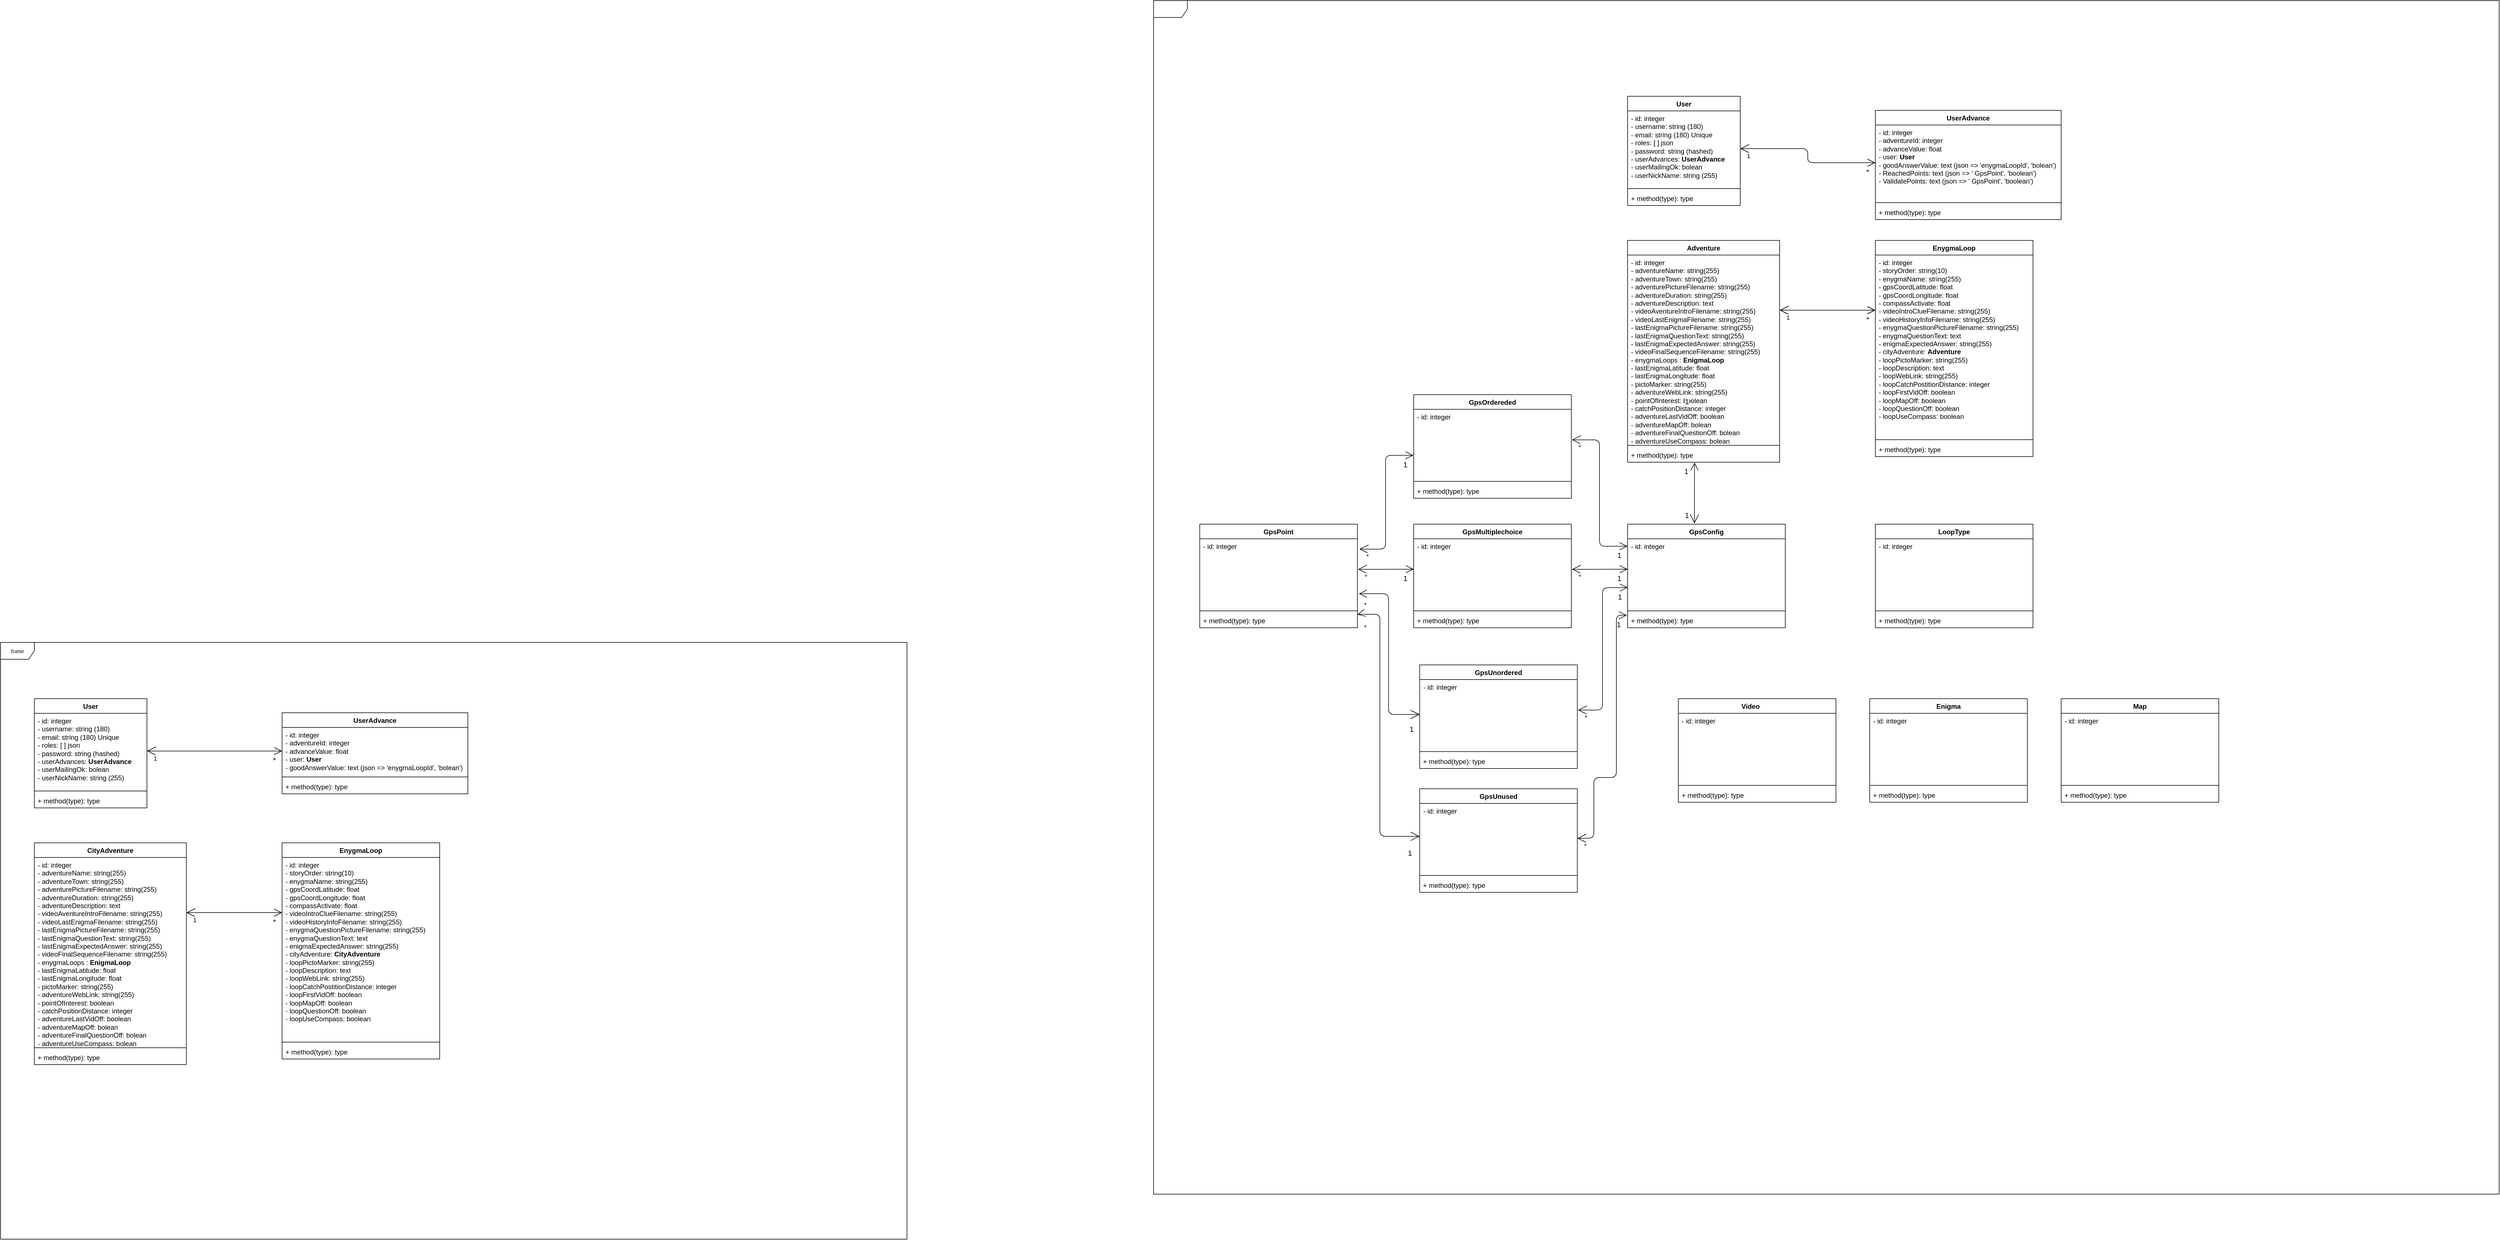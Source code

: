 <mxfile version="14.4.3" type="github">
  <diagram name="Page-1" id="c4acf3e9-155e-7222-9cf6-157b1a14988f">
    <mxGraphModel dx="1355" dy="1943" grid="1" gridSize="10" guides="1" tooltips="1" connect="1" arrows="1" fold="1" page="1" pageScale="1" pageWidth="827" pageHeight="1169" background="#ffffff" math="0" shadow="0">
      <root>
        <mxCell id="0" />
        <mxCell id="1" parent="0" />
        <mxCell id="17acba5748e5396b-1" value="frame" style="shape=umlFrame;whiteSpace=wrap;html=1;rounded=0;shadow=0;comic=0;labelBackgroundColor=none;strokeWidth=1;fontFamily=Verdana;fontSize=10;align=center;" parent="1" vertex="1">
          <mxGeometry x="20" y="20" width="1610" height="1060" as="geometry" />
        </mxCell>
        <mxCell id="QnhWw6pTb6ciaW2jzA_6-1" value="User" style="swimlane;fontStyle=1;align=center;verticalAlign=top;childLayout=stackLayout;horizontal=1;startSize=26;horizontalStack=0;resizeParent=1;resizeParentMax=0;resizeLast=0;collapsible=1;marginBottom=0;" parent="1" vertex="1">
          <mxGeometry x="80" y="120" width="200" height="194" as="geometry" />
        </mxCell>
        <mxCell id="QnhWw6pTb6ciaW2jzA_6-2" value="- id: integer&lt;br&gt;- username: string (180)&lt;br&gt;- email: string (180) Unique&lt;br&gt;- roles: [ ] json&lt;br&gt;- password: string (hashed)&lt;br&gt;- userAdvances: &lt;b&gt;UserAdvance&lt;/b&gt;&lt;br&gt;- userMailingOk: bolean&lt;br&gt;- userNickName: string (255)" style="text;strokeColor=none;fillColor=none;align=left;verticalAlign=top;spacingLeft=4;spacingRight=4;overflow=hidden;rotatable=0;points=[[0,0.5],[1,0.5]];portConstraint=eastwest;html=1;" parent="QnhWw6pTb6ciaW2jzA_6-1" vertex="1">
          <mxGeometry y="26" width="200" height="134" as="geometry" />
        </mxCell>
        <mxCell id="QnhWw6pTb6ciaW2jzA_6-3" value="" style="line;strokeWidth=1;fillColor=none;align=left;verticalAlign=middle;spacingTop=-1;spacingLeft=3;spacingRight=3;rotatable=0;labelPosition=right;points=[];portConstraint=eastwest;" parent="QnhWw6pTb6ciaW2jzA_6-1" vertex="1">
          <mxGeometry y="160" width="200" height="8" as="geometry" />
        </mxCell>
        <mxCell id="QnhWw6pTb6ciaW2jzA_6-4" value="+ method(type): type" style="text;strokeColor=none;fillColor=none;align=left;verticalAlign=top;spacingLeft=4;spacingRight=4;overflow=hidden;rotatable=0;points=[[0,0.5],[1,0.5]];portConstraint=eastwest;" parent="QnhWw6pTb6ciaW2jzA_6-1" vertex="1">
          <mxGeometry y="168" width="200" height="26" as="geometry" />
        </mxCell>
        <mxCell id="QnhWw6pTb6ciaW2jzA_6-5" value="UserAdvance" style="swimlane;fontStyle=1;align=center;verticalAlign=top;childLayout=stackLayout;horizontal=1;startSize=26;horizontalStack=0;resizeParent=1;resizeParentMax=0;resizeLast=0;collapsible=1;marginBottom=0;" parent="1" vertex="1">
          <mxGeometry x="520" y="145" width="330" height="144" as="geometry" />
        </mxCell>
        <mxCell id="QnhWw6pTb6ciaW2jzA_6-6" value="- id: integer&lt;br&gt;- adventureId: integer&lt;br&gt;- advanceValue: float&lt;br&gt;- user: &lt;b&gt;User&lt;/b&gt;&lt;br&gt;- goodAnswerValue: text (json =&amp;gt; &#39;enygmaLoopId&#39;, &#39;bolean&#39;)&amp;nbsp;" style="text;strokeColor=none;fillColor=none;align=left;verticalAlign=top;spacingLeft=4;spacingRight=4;overflow=hidden;rotatable=0;points=[[0,0.5],[1,0.5]];portConstraint=eastwest;html=1;" parent="QnhWw6pTb6ciaW2jzA_6-5" vertex="1">
          <mxGeometry y="26" width="330" height="84" as="geometry" />
        </mxCell>
        <mxCell id="QnhWw6pTb6ciaW2jzA_6-7" value="" style="line;strokeWidth=1;fillColor=none;align=left;verticalAlign=middle;spacingTop=-1;spacingLeft=3;spacingRight=3;rotatable=0;labelPosition=right;points=[];portConstraint=eastwest;" parent="QnhWw6pTb6ciaW2jzA_6-5" vertex="1">
          <mxGeometry y="110" width="330" height="8" as="geometry" />
        </mxCell>
        <mxCell id="QnhWw6pTb6ciaW2jzA_6-8" value="+ method(type): type" style="text;strokeColor=none;fillColor=none;align=left;verticalAlign=top;spacingLeft=4;spacingRight=4;overflow=hidden;rotatable=0;points=[[0,0.5],[1,0.5]];portConstraint=eastwest;" parent="QnhWw6pTb6ciaW2jzA_6-5" vertex="1">
          <mxGeometry y="118" width="330" height="26" as="geometry" />
        </mxCell>
        <mxCell id="QnhWw6pTb6ciaW2jzA_6-9" value="" style="endArrow=open;html=1;endSize=12;startArrow=open;startSize=14;startFill=0;edgeStyle=orthogonalEdgeStyle;exitX=1;exitY=0.5;exitDx=0;exitDy=0;entryX=0;entryY=0.5;entryDx=0;entryDy=0;" parent="1" source="QnhWw6pTb6ciaW2jzA_6-2" target="QnhWw6pTb6ciaW2jzA_6-6" edge="1">
          <mxGeometry relative="1" as="geometry">
            <mxPoint x="320" y="195.5" as="sourcePoint" />
            <mxPoint x="480" y="195.5" as="targetPoint" />
          </mxGeometry>
        </mxCell>
        <mxCell id="QnhWw6pTb6ciaW2jzA_6-10" value="1" style="edgeLabel;resizable=0;html=1;align=left;verticalAlign=top;" parent="QnhWw6pTb6ciaW2jzA_6-9" connectable="0" vertex="1">
          <mxGeometry x="-1" relative="1" as="geometry">
            <mxPoint x="10" as="offset" />
          </mxGeometry>
        </mxCell>
        <mxCell id="QnhWw6pTb6ciaW2jzA_6-11" value="&lt;font style=&quot;font-size: 13px&quot;&gt;*&lt;/font&gt;" style="edgeLabel;resizable=0;html=1;align=right;verticalAlign=top;" parent="QnhWw6pTb6ciaW2jzA_6-9" connectable="0" vertex="1">
          <mxGeometry x="1" relative="1" as="geometry">
            <mxPoint x="-10.2" y="2" as="offset" />
          </mxGeometry>
        </mxCell>
        <mxCell id="hQuamOxjZvcl3ys562Xx-1" value="CityAdventure" style="swimlane;fontStyle=1;align=center;verticalAlign=top;childLayout=stackLayout;horizontal=1;startSize=26;horizontalStack=0;resizeParent=1;resizeParentMax=0;resizeLast=0;collapsible=1;marginBottom=0;" vertex="1" parent="1">
          <mxGeometry x="80" y="376" width="270" height="394" as="geometry" />
        </mxCell>
        <mxCell id="hQuamOxjZvcl3ys562Xx-2" value="- id: integer&lt;br&gt;- adventureName: string(255)&lt;br&gt;- adventureTown: string(255)&lt;br&gt;- adventurePictureFilename: string(255)&lt;br&gt;- adventureDuration: string(255)&lt;br&gt;- adventureDescription: text&lt;br&gt;- videoAventureIntroFilename: string(255)&lt;br&gt;- videoLastEnigmaFilename: string(255)&lt;br&gt;- lastEnigmaPictureFilename: string(255)&lt;br&gt;- lastEnigmaQuestionText: string(255)&lt;br&gt;- lastEnigmaExpectedAnswer: string(255)&lt;br&gt;- videoFinalSequenceFilename: string(255)&lt;br&gt;- enygmaLoops : &lt;b&gt;EnigmaLoop&lt;/b&gt;&lt;br&gt;- lastEnigmaLatitude: float&lt;br&gt;- lastEnigmaLongitude: float&lt;br&gt;- pictoMarker: string(255)&lt;br&gt;- adventureWebLink: string(255)&lt;br&gt;- pointOfInterest: boolean&lt;br&gt;- catchPositionDistance: integer&lt;br&gt;- adventureLastVidOff: boolean&lt;br&gt;- adventureMapOff: bolean&lt;br&gt;- adventureFinalQuestionOff: bolean&lt;br&gt;- adventureUseCompass: bolean" style="text;strokeColor=none;fillColor=none;align=left;verticalAlign=top;spacingLeft=4;spacingRight=4;overflow=hidden;rotatable=0;points=[[0,0.5],[1,0.5]];portConstraint=eastwest;html=1;" vertex="1" parent="hQuamOxjZvcl3ys562Xx-1">
          <mxGeometry y="26" width="270" height="334" as="geometry" />
        </mxCell>
        <mxCell id="hQuamOxjZvcl3ys562Xx-3" value="" style="line;strokeWidth=1;fillColor=none;align=left;verticalAlign=middle;spacingTop=-1;spacingLeft=3;spacingRight=3;rotatable=0;labelPosition=right;points=[];portConstraint=eastwest;" vertex="1" parent="hQuamOxjZvcl3ys562Xx-1">
          <mxGeometry y="360" width="270" height="8" as="geometry" />
        </mxCell>
        <mxCell id="hQuamOxjZvcl3ys562Xx-4" value="+ method(type): type" style="text;strokeColor=none;fillColor=none;align=left;verticalAlign=top;spacingLeft=4;spacingRight=4;overflow=hidden;rotatable=0;points=[[0,0.5],[1,0.5]];portConstraint=eastwest;" vertex="1" parent="hQuamOxjZvcl3ys562Xx-1">
          <mxGeometry y="368" width="270" height="26" as="geometry" />
        </mxCell>
        <mxCell id="hQuamOxjZvcl3ys562Xx-5" value="EnygmaLoop" style="swimlane;fontStyle=1;align=center;verticalAlign=top;childLayout=stackLayout;horizontal=1;startSize=26;horizontalStack=0;resizeParent=1;resizeParentMax=0;resizeLast=0;collapsible=1;marginBottom=0;" vertex="1" parent="1">
          <mxGeometry x="520" y="376" width="280" height="384" as="geometry" />
        </mxCell>
        <mxCell id="hQuamOxjZvcl3ys562Xx-6" value="- id: integer&lt;br&gt;- storyOrder: string(10)&lt;br&gt;- enygmaName: string(255)&lt;br&gt;- gpsCoordLatitude: float&lt;br&gt;- gpsCoordLongitude: float&lt;br&gt;- compassActivate: float&lt;br&gt;- videoIntroClueFilename: string(255)&lt;br&gt;- videoHistoryInfoFilename: string(255)&lt;br&gt;- enygmaQuestionPictureFilename: string(255)&lt;br&gt;- enygmaQuestionText: text&lt;br&gt;- enigmaExpectedAnswer: string(255)&lt;br&gt;- cityAdventure: &lt;b&gt;CityAdventure&lt;/b&gt;&lt;br&gt;- loopPictoMarker: string(255)&lt;br&gt;- loopDescription: text&lt;br&gt;- loopWebLink: string(255)&lt;br&gt;- loopCatchPostitionDistance: integer&lt;br&gt;- loopFirstVidOff: boolean&lt;br&gt;- loopMapOff: boolean&lt;br&gt;- loopQuestionOff: boolean&lt;br&gt;- loopUseCompass: boolean" style="text;strokeColor=none;fillColor=none;align=left;verticalAlign=top;spacingLeft=4;spacingRight=4;overflow=hidden;rotatable=0;points=[[0,0.5],[1,0.5]];portConstraint=eastwest;html=1;" vertex="1" parent="hQuamOxjZvcl3ys562Xx-5">
          <mxGeometry y="26" width="280" height="324" as="geometry" />
        </mxCell>
        <mxCell id="hQuamOxjZvcl3ys562Xx-7" value="" style="line;strokeWidth=1;fillColor=none;align=left;verticalAlign=middle;spacingTop=-1;spacingLeft=3;spacingRight=3;rotatable=0;labelPosition=right;points=[];portConstraint=eastwest;" vertex="1" parent="hQuamOxjZvcl3ys562Xx-5">
          <mxGeometry y="350" width="280" height="8" as="geometry" />
        </mxCell>
        <mxCell id="hQuamOxjZvcl3ys562Xx-8" value="+ method(type): type" style="text;strokeColor=none;fillColor=none;align=left;verticalAlign=top;spacingLeft=4;spacingRight=4;overflow=hidden;rotatable=0;points=[[0,0.5],[1,0.5]];portConstraint=eastwest;" vertex="1" parent="hQuamOxjZvcl3ys562Xx-5">
          <mxGeometry y="358" width="280" height="26" as="geometry" />
        </mxCell>
        <mxCell id="hQuamOxjZvcl3ys562Xx-9" value="" style="endArrow=open;html=1;endSize=12;startArrow=open;startSize=14;startFill=0;edgeStyle=orthogonalEdgeStyle;entryX=0;entryY=0.5;entryDx=0;entryDy=0;" edge="1" parent="1">
          <mxGeometry relative="1" as="geometry">
            <mxPoint x="350" y="500" as="sourcePoint" />
            <mxPoint x="520" y="500.0" as="targetPoint" />
          </mxGeometry>
        </mxCell>
        <mxCell id="hQuamOxjZvcl3ys562Xx-10" value="1" style="edgeLabel;resizable=0;html=1;align=left;verticalAlign=top;" connectable="0" vertex="1" parent="hQuamOxjZvcl3ys562Xx-9">
          <mxGeometry x="-1" relative="1" as="geometry">
            <mxPoint x="10" as="offset" />
          </mxGeometry>
        </mxCell>
        <mxCell id="hQuamOxjZvcl3ys562Xx-11" value="&lt;font style=&quot;font-size: 13px&quot;&gt;*&lt;/font&gt;" style="edgeLabel;resizable=0;html=1;align=right;verticalAlign=top;" connectable="0" vertex="1" parent="hQuamOxjZvcl3ys562Xx-9">
          <mxGeometry x="1" relative="1" as="geometry">
            <mxPoint x="-10.2" y="2" as="offset" />
          </mxGeometry>
        </mxCell>
        <mxCell id="hQuamOxjZvcl3ys562Xx-18" value="&amp;nbsp;" style="shape=umlFrame;whiteSpace=wrap;html=1;rounded=0;shadow=0;comic=0;labelBackgroundColor=none;strokeWidth=1;fontFamily=Verdana;fontSize=10;align=center;" vertex="1" parent="1">
          <mxGeometry x="2068" y="-1120" width="2390" height="2120" as="geometry" />
        </mxCell>
        <mxCell id="hQuamOxjZvcl3ys562Xx-19" value="User" style="swimlane;fontStyle=1;align=center;verticalAlign=top;childLayout=stackLayout;horizontal=1;startSize=26;horizontalStack=0;resizeParent=1;resizeParentMax=0;resizeLast=0;collapsible=1;marginBottom=0;" vertex="1" parent="1">
          <mxGeometry x="2910" y="-950" width="200" height="194" as="geometry" />
        </mxCell>
        <mxCell id="hQuamOxjZvcl3ys562Xx-20" value="- id: integer&lt;br&gt;- username: string (180)&lt;br&gt;- email: string (180) Unique&lt;br&gt;- roles: [ ] json&lt;br&gt;- password: string (hashed)&lt;br&gt;- userAdvances: &lt;b&gt;UserAdvance&lt;/b&gt;&lt;br&gt;- userMailingOk: bolean&lt;br&gt;- userNickName: string (255)" style="text;strokeColor=none;fillColor=none;align=left;verticalAlign=top;spacingLeft=4;spacingRight=4;overflow=hidden;rotatable=0;points=[[0,0.5],[1,0.5]];portConstraint=eastwest;html=1;" vertex="1" parent="hQuamOxjZvcl3ys562Xx-19">
          <mxGeometry y="26" width="200" height="134" as="geometry" />
        </mxCell>
        <mxCell id="hQuamOxjZvcl3ys562Xx-21" value="" style="line;strokeWidth=1;fillColor=none;align=left;verticalAlign=middle;spacingTop=-1;spacingLeft=3;spacingRight=3;rotatable=0;labelPosition=right;points=[];portConstraint=eastwest;" vertex="1" parent="hQuamOxjZvcl3ys562Xx-19">
          <mxGeometry y="160" width="200" height="8" as="geometry" />
        </mxCell>
        <mxCell id="hQuamOxjZvcl3ys562Xx-22" value="+ method(type): type" style="text;strokeColor=none;fillColor=none;align=left;verticalAlign=top;spacingLeft=4;spacingRight=4;overflow=hidden;rotatable=0;points=[[0,0.5],[1,0.5]];portConstraint=eastwest;" vertex="1" parent="hQuamOxjZvcl3ys562Xx-19">
          <mxGeometry y="168" width="200" height="26" as="geometry" />
        </mxCell>
        <mxCell id="hQuamOxjZvcl3ys562Xx-23" value="UserAdvance" style="swimlane;fontStyle=1;align=center;verticalAlign=top;childLayout=stackLayout;horizontal=1;startSize=26;horizontalStack=0;resizeParent=1;resizeParentMax=0;resizeLast=0;collapsible=1;marginBottom=0;" vertex="1" parent="1">
          <mxGeometry x="3350" y="-925" width="330" height="194" as="geometry" />
        </mxCell>
        <mxCell id="hQuamOxjZvcl3ys562Xx-24" value="- id: integer&lt;br&gt;- adventureId: integer&lt;br&gt;- advanceValue: float&lt;br&gt;- user: &lt;b&gt;User&lt;/b&gt;&lt;br&gt;- goodAnswerValue: text (json =&amp;gt; &#39;enygmaLoopId&#39;, &#39;bolean&#39;)&lt;br&gt;-&amp;nbsp;ReachedPoints: text (json =&amp;gt; &#39; GpsPoint&#39;, &#39;boolean&#39;)&lt;br&gt;- ValidatePoints: text (json =&amp;gt; &#39; GpsPoint&#39;, &#39;boolean&#39;)" style="text;strokeColor=none;fillColor=none;align=left;verticalAlign=top;spacingLeft=4;spacingRight=4;overflow=hidden;rotatable=0;points=[[0,0.5],[1,0.5]];portConstraint=eastwest;html=1;" vertex="1" parent="hQuamOxjZvcl3ys562Xx-23">
          <mxGeometry y="26" width="330" height="134" as="geometry" />
        </mxCell>
        <mxCell id="hQuamOxjZvcl3ys562Xx-25" value="" style="line;strokeWidth=1;fillColor=none;align=left;verticalAlign=middle;spacingTop=-1;spacingLeft=3;spacingRight=3;rotatable=0;labelPosition=right;points=[];portConstraint=eastwest;" vertex="1" parent="hQuamOxjZvcl3ys562Xx-23">
          <mxGeometry y="160" width="330" height="8" as="geometry" />
        </mxCell>
        <mxCell id="hQuamOxjZvcl3ys562Xx-26" value="+ method(type): type" style="text;strokeColor=none;fillColor=none;align=left;verticalAlign=top;spacingLeft=4;spacingRight=4;overflow=hidden;rotatable=0;points=[[0,0.5],[1,0.5]];portConstraint=eastwest;" vertex="1" parent="hQuamOxjZvcl3ys562Xx-23">
          <mxGeometry y="168" width="330" height="26" as="geometry" />
        </mxCell>
        <mxCell id="hQuamOxjZvcl3ys562Xx-27" value="" style="endArrow=open;html=1;endSize=12;startArrow=open;startSize=14;startFill=0;edgeStyle=orthogonalEdgeStyle;exitX=1;exitY=0.5;exitDx=0;exitDy=0;entryX=0;entryY=0.5;entryDx=0;entryDy=0;" edge="1" source="hQuamOxjZvcl3ys562Xx-20" target="hQuamOxjZvcl3ys562Xx-24" parent="1">
          <mxGeometry relative="1" as="geometry">
            <mxPoint x="3150" y="-874.5" as="sourcePoint" />
            <mxPoint x="3310" y="-874.5" as="targetPoint" />
          </mxGeometry>
        </mxCell>
        <mxCell id="hQuamOxjZvcl3ys562Xx-28" value="1" style="edgeLabel;resizable=0;html=1;align=left;verticalAlign=top;" connectable="0" vertex="1" parent="hQuamOxjZvcl3ys562Xx-27">
          <mxGeometry x="-1" relative="1" as="geometry">
            <mxPoint x="10" as="offset" />
          </mxGeometry>
        </mxCell>
        <mxCell id="hQuamOxjZvcl3ys562Xx-29" value="&lt;font style=&quot;font-size: 13px&quot;&gt;*&lt;/font&gt;" style="edgeLabel;resizable=0;html=1;align=right;verticalAlign=top;" connectable="0" vertex="1" parent="hQuamOxjZvcl3ys562Xx-27">
          <mxGeometry x="1" relative="1" as="geometry">
            <mxPoint x="-10.2" y="2" as="offset" />
          </mxGeometry>
        </mxCell>
        <mxCell id="hQuamOxjZvcl3ys562Xx-30" value="Adventure" style="swimlane;fontStyle=1;align=center;verticalAlign=top;childLayout=stackLayout;horizontal=1;startSize=26;horizontalStack=0;resizeParent=1;resizeParentMax=0;resizeLast=0;collapsible=1;marginBottom=0;" vertex="1" parent="1">
          <mxGeometry x="2910" y="-694" width="270" height="394" as="geometry" />
        </mxCell>
        <mxCell id="hQuamOxjZvcl3ys562Xx-31" value="- id: integer&lt;br&gt;- adventureName: string(255)&lt;br&gt;- adventureTown: string(255)&lt;br&gt;- adventurePictureFilename: string(255)&lt;br&gt;- adventureDuration: string(255)&lt;br&gt;- adventureDescription: text&lt;br&gt;- videoAventureIntroFilename: string(255)&lt;br&gt;- videoLastEnigmaFilename: string(255)&lt;br&gt;- lastEnigmaPictureFilename: string(255)&lt;br&gt;- lastEnigmaQuestionText: string(255)&lt;br&gt;- lastEnigmaExpectedAnswer: string(255)&lt;br&gt;- videoFinalSequenceFilename: string(255)&lt;br&gt;- enygmaLoops : &lt;b&gt;EnigmaLoop&lt;/b&gt;&lt;br&gt;- lastEnigmaLatitude: float&lt;br&gt;- lastEnigmaLongitude: float&lt;br&gt;- pictoMarker: string(255)&lt;br&gt;- adventureWebLink: string(255)&lt;br&gt;- pointOfInterest: boolean&lt;br&gt;- catchPositionDistance: integer&lt;br&gt;- adventureLastVidOff: boolean&lt;br&gt;- adventureMapOff: bolean&lt;br&gt;- adventureFinalQuestionOff: bolean&lt;br&gt;- adventureUseCompass: bolean" style="text;strokeColor=none;fillColor=none;align=left;verticalAlign=top;spacingLeft=4;spacingRight=4;overflow=hidden;rotatable=0;points=[[0,0.5],[1,0.5]];portConstraint=eastwest;html=1;" vertex="1" parent="hQuamOxjZvcl3ys562Xx-30">
          <mxGeometry y="26" width="270" height="334" as="geometry" />
        </mxCell>
        <mxCell id="hQuamOxjZvcl3ys562Xx-32" value="" style="line;strokeWidth=1;fillColor=none;align=left;verticalAlign=middle;spacingTop=-1;spacingLeft=3;spacingRight=3;rotatable=0;labelPosition=right;points=[];portConstraint=eastwest;" vertex="1" parent="hQuamOxjZvcl3ys562Xx-30">
          <mxGeometry y="360" width="270" height="8" as="geometry" />
        </mxCell>
        <mxCell id="hQuamOxjZvcl3ys562Xx-33" value="+ method(type): type" style="text;strokeColor=none;fillColor=none;align=left;verticalAlign=top;spacingLeft=4;spacingRight=4;overflow=hidden;rotatable=0;points=[[0,0.5],[1,0.5]];portConstraint=eastwest;" vertex="1" parent="hQuamOxjZvcl3ys562Xx-30">
          <mxGeometry y="368" width="270" height="26" as="geometry" />
        </mxCell>
        <mxCell id="hQuamOxjZvcl3ys562Xx-34" value="EnygmaLoop" style="swimlane;fontStyle=1;align=center;verticalAlign=top;childLayout=stackLayout;horizontal=1;startSize=26;horizontalStack=0;resizeParent=1;resizeParentMax=0;resizeLast=0;collapsible=1;marginBottom=0;" vertex="1" parent="1">
          <mxGeometry x="3350" y="-694" width="280" height="384" as="geometry" />
        </mxCell>
        <mxCell id="hQuamOxjZvcl3ys562Xx-35" value="- id: integer&lt;br&gt;- storyOrder: string(10)&lt;br&gt;- enygmaName: string(255)&lt;br&gt;- gpsCoordLatitude: float&lt;br&gt;- gpsCoordLongitude: float&lt;br&gt;- compassActivate: float&lt;br&gt;- videoIntroClueFilename: string(255)&lt;br&gt;- videoHistoryInfoFilename: string(255)&lt;br&gt;- enygmaQuestionPictureFilename: string(255)&lt;br&gt;- enygmaQuestionText: text&lt;br&gt;- enigmaExpectedAnswer: string(255)&lt;br&gt;- cityAdventure: &lt;b&gt;Adventure&lt;/b&gt;&lt;br&gt;- loopPictoMarker: string(255)&lt;br&gt;- loopDescription: text&lt;br&gt;- loopWebLink: string(255)&lt;br&gt;- loopCatchPostitionDistance: integer&lt;br&gt;- loopFirstVidOff: boolean&lt;br&gt;- loopMapOff: boolean&lt;br&gt;- loopQuestionOff: boolean&lt;br&gt;- loopUseCompass: boolean" style="text;strokeColor=none;fillColor=none;align=left;verticalAlign=top;spacingLeft=4;spacingRight=4;overflow=hidden;rotatable=0;points=[[0,0.5],[1,0.5]];portConstraint=eastwest;html=1;" vertex="1" parent="hQuamOxjZvcl3ys562Xx-34">
          <mxGeometry y="26" width="280" height="324" as="geometry" />
        </mxCell>
        <mxCell id="hQuamOxjZvcl3ys562Xx-36" value="" style="line;strokeWidth=1;fillColor=none;align=left;verticalAlign=middle;spacingTop=-1;spacingLeft=3;spacingRight=3;rotatable=0;labelPosition=right;points=[];portConstraint=eastwest;" vertex="1" parent="hQuamOxjZvcl3ys562Xx-34">
          <mxGeometry y="350" width="280" height="8" as="geometry" />
        </mxCell>
        <mxCell id="hQuamOxjZvcl3ys562Xx-37" value="+ method(type): type" style="text;strokeColor=none;fillColor=none;align=left;verticalAlign=top;spacingLeft=4;spacingRight=4;overflow=hidden;rotatable=0;points=[[0,0.5],[1,0.5]];portConstraint=eastwest;" vertex="1" parent="hQuamOxjZvcl3ys562Xx-34">
          <mxGeometry y="358" width="280" height="26" as="geometry" />
        </mxCell>
        <mxCell id="hQuamOxjZvcl3ys562Xx-38" value="" style="endArrow=open;html=1;endSize=12;startArrow=open;startSize=14;startFill=0;edgeStyle=orthogonalEdgeStyle;entryX=0;entryY=0.5;entryDx=0;entryDy=0;" edge="1" parent="1">
          <mxGeometry relative="1" as="geometry">
            <mxPoint x="3180" y="-570" as="sourcePoint" />
            <mxPoint x="3350" y="-570" as="targetPoint" />
          </mxGeometry>
        </mxCell>
        <mxCell id="hQuamOxjZvcl3ys562Xx-39" value="1" style="edgeLabel;resizable=0;html=1;align=left;verticalAlign=top;" connectable="0" vertex="1" parent="hQuamOxjZvcl3ys562Xx-38">
          <mxGeometry x="-1" relative="1" as="geometry">
            <mxPoint x="10" as="offset" />
          </mxGeometry>
        </mxCell>
        <mxCell id="hQuamOxjZvcl3ys562Xx-40" value="&lt;font style=&quot;font-size: 13px&quot;&gt;*&lt;/font&gt;" style="edgeLabel;resizable=0;html=1;align=right;verticalAlign=top;" connectable="0" vertex="1" parent="hQuamOxjZvcl3ys562Xx-38">
          <mxGeometry x="1" relative="1" as="geometry">
            <mxPoint x="-10.2" y="2" as="offset" />
          </mxGeometry>
        </mxCell>
        <mxCell id="hQuamOxjZvcl3ys562Xx-41" value="LoopType" style="swimlane;fontStyle=1;align=center;verticalAlign=top;childLayout=stackLayout;horizontal=1;startSize=26;horizontalStack=0;resizeParent=1;resizeParentMax=0;resizeLast=0;collapsible=1;marginBottom=0;" vertex="1" parent="1">
          <mxGeometry x="3350" y="-190" width="280" height="184" as="geometry" />
        </mxCell>
        <mxCell id="hQuamOxjZvcl3ys562Xx-42" value="- id: integer" style="text;strokeColor=none;fillColor=none;align=left;verticalAlign=top;spacingLeft=4;spacingRight=4;overflow=hidden;rotatable=0;points=[[0,0.5],[1,0.5]];portConstraint=eastwest;html=1;" vertex="1" parent="hQuamOxjZvcl3ys562Xx-41">
          <mxGeometry y="26" width="280" height="124" as="geometry" />
        </mxCell>
        <mxCell id="hQuamOxjZvcl3ys562Xx-43" value="" style="line;strokeWidth=1;fillColor=none;align=left;verticalAlign=middle;spacingTop=-1;spacingLeft=3;spacingRight=3;rotatable=0;labelPosition=right;points=[];portConstraint=eastwest;" vertex="1" parent="hQuamOxjZvcl3ys562Xx-41">
          <mxGeometry y="150" width="280" height="8" as="geometry" />
        </mxCell>
        <mxCell id="hQuamOxjZvcl3ys562Xx-44" value="+ method(type): type" style="text;strokeColor=none;fillColor=none;align=left;verticalAlign=top;spacingLeft=4;spacingRight=4;overflow=hidden;rotatable=0;points=[[0,0.5],[1,0.5]];portConstraint=eastwest;" vertex="1" parent="hQuamOxjZvcl3ys562Xx-41">
          <mxGeometry y="158" width="280" height="26" as="geometry" />
        </mxCell>
        <mxCell id="hQuamOxjZvcl3ys562Xx-45" value="Video       " style="swimlane;fontStyle=1;align=center;verticalAlign=top;childLayout=stackLayout;horizontal=1;startSize=26;horizontalStack=0;resizeParent=1;resizeParentMax=0;resizeLast=0;collapsible=1;marginBottom=0;" vertex="1" parent="1">
          <mxGeometry x="3000" y="120" width="280" height="184" as="geometry" />
        </mxCell>
        <mxCell id="hQuamOxjZvcl3ys562Xx-46" value="- id: integer" style="text;strokeColor=none;fillColor=none;align=left;verticalAlign=top;spacingLeft=4;spacingRight=4;overflow=hidden;rotatable=0;points=[[0,0.5],[1,0.5]];portConstraint=eastwest;html=1;" vertex="1" parent="hQuamOxjZvcl3ys562Xx-45">
          <mxGeometry y="26" width="280" height="124" as="geometry" />
        </mxCell>
        <mxCell id="hQuamOxjZvcl3ys562Xx-47" value="" style="line;strokeWidth=1;fillColor=none;align=left;verticalAlign=middle;spacingTop=-1;spacingLeft=3;spacingRight=3;rotatable=0;labelPosition=right;points=[];portConstraint=eastwest;" vertex="1" parent="hQuamOxjZvcl3ys562Xx-45">
          <mxGeometry y="150" width="280" height="8" as="geometry" />
        </mxCell>
        <mxCell id="hQuamOxjZvcl3ys562Xx-48" value="+ method(type): type" style="text;strokeColor=none;fillColor=none;align=left;verticalAlign=top;spacingLeft=4;spacingRight=4;overflow=hidden;rotatable=0;points=[[0,0.5],[1,0.5]];portConstraint=eastwest;" vertex="1" parent="hQuamOxjZvcl3ys562Xx-45">
          <mxGeometry y="158" width="280" height="26" as="geometry" />
        </mxCell>
        <mxCell id="hQuamOxjZvcl3ys562Xx-57" value="GpsConfig&#xa; " style="swimlane;fontStyle=1;align=center;verticalAlign=top;childLayout=stackLayout;horizontal=1;startSize=26;horizontalStack=0;resizeParent=1;resizeParentMax=0;resizeLast=0;collapsible=1;marginBottom=0;" vertex="1" parent="1">
          <mxGeometry x="2910" y="-190" width="280" height="184" as="geometry" />
        </mxCell>
        <mxCell id="hQuamOxjZvcl3ys562Xx-58" value="- id: integer" style="text;strokeColor=none;fillColor=none;align=left;verticalAlign=top;spacingLeft=4;spacingRight=4;overflow=hidden;rotatable=0;points=[[0,0.5],[1,0.5]];portConstraint=eastwest;html=1;" vertex="1" parent="hQuamOxjZvcl3ys562Xx-57">
          <mxGeometry y="26" width="280" height="124" as="geometry" />
        </mxCell>
        <mxCell id="hQuamOxjZvcl3ys562Xx-59" value="" style="line;strokeWidth=1;fillColor=none;align=left;verticalAlign=middle;spacingTop=-1;spacingLeft=3;spacingRight=3;rotatable=0;labelPosition=right;points=[];portConstraint=eastwest;" vertex="1" parent="hQuamOxjZvcl3ys562Xx-57">
          <mxGeometry y="150" width="280" height="8" as="geometry" />
        </mxCell>
        <mxCell id="hQuamOxjZvcl3ys562Xx-60" value="+ method(type): type" style="text;strokeColor=none;fillColor=none;align=left;verticalAlign=top;spacingLeft=4;spacingRight=4;overflow=hidden;rotatable=0;points=[[0,0.5],[1,0.5]];portConstraint=eastwest;" vertex="1" parent="hQuamOxjZvcl3ys562Xx-57">
          <mxGeometry y="158" width="280" height="26" as="geometry" />
        </mxCell>
        <mxCell id="hQuamOxjZvcl3ys562Xx-62" value="GpsPoint" style="swimlane;fontStyle=1;align=center;verticalAlign=top;childLayout=stackLayout;horizontal=1;startSize=26;horizontalStack=0;resizeParent=1;resizeParentMax=0;resizeLast=0;collapsible=1;marginBottom=0;" vertex="1" parent="1">
          <mxGeometry x="2150" y="-190" width="280" height="184" as="geometry" />
        </mxCell>
        <mxCell id="hQuamOxjZvcl3ys562Xx-69" value="" style="endArrow=open;html=1;endSize=12;startArrow=open;startSize=14;startFill=0;edgeStyle=orthogonalEdgeStyle;exitX=1.004;exitY=0.437;exitDx=0;exitDy=0;exitPerimeter=0;" edge="1" parent="hQuamOxjZvcl3ys562Xx-62" source="hQuamOxjZvcl3ys562Xx-63">
          <mxGeometry relative="1" as="geometry">
            <mxPoint x="220" y="80" as="sourcePoint" />
            <mxPoint x="380" y="80" as="targetPoint" />
            <Array as="points" />
          </mxGeometry>
        </mxCell>
        <mxCell id="hQuamOxjZvcl3ys562Xx-70" value="*" style="edgeLabel;resizable=0;html=1;align=left;verticalAlign=top;" connectable="0" vertex="1" parent="hQuamOxjZvcl3ys562Xx-69">
          <mxGeometry x="-1" relative="1" as="geometry">
            <mxPoint x="10" as="offset" />
          </mxGeometry>
        </mxCell>
        <mxCell id="hQuamOxjZvcl3ys562Xx-71" value="&lt;font style=&quot;font-size: 13px&quot;&gt;1&lt;/font&gt;" style="edgeLabel;resizable=0;html=1;align=right;verticalAlign=top;" connectable="0" vertex="1" parent="hQuamOxjZvcl3ys562Xx-69">
          <mxGeometry x="1" relative="1" as="geometry">
            <mxPoint x="-10.2" y="2" as="offset" />
          </mxGeometry>
        </mxCell>
        <mxCell id="hQuamOxjZvcl3ys562Xx-78" value="&lt;font style=&quot;font-size: 13px&quot;&gt;1&lt;/font&gt;" style="edgeLabel;resizable=0;html=1;align=right;verticalAlign=top;" connectable="0" vertex="1" parent="hQuamOxjZvcl3ys562Xx-69">
          <mxGeometry x="1" relative="1" as="geometry">
            <mxPoint x="489.88" y="-110" as="offset" />
          </mxGeometry>
        </mxCell>
        <mxCell id="hQuamOxjZvcl3ys562Xx-63" value="- id: integer" style="text;strokeColor=none;fillColor=none;align=left;verticalAlign=top;spacingLeft=4;spacingRight=4;overflow=hidden;rotatable=0;points=[[0,0.5],[1,0.5]];portConstraint=eastwest;html=1;" vertex="1" parent="hQuamOxjZvcl3ys562Xx-62">
          <mxGeometry y="26" width="280" height="124" as="geometry" />
        </mxCell>
        <mxCell id="hQuamOxjZvcl3ys562Xx-64" value="" style="line;strokeWidth=1;fillColor=none;align=left;verticalAlign=middle;spacingTop=-1;spacingLeft=3;spacingRight=3;rotatable=0;labelPosition=right;points=[];portConstraint=eastwest;" vertex="1" parent="hQuamOxjZvcl3ys562Xx-62">
          <mxGeometry y="150" width="280" height="8" as="geometry" />
        </mxCell>
        <mxCell id="hQuamOxjZvcl3ys562Xx-65" value="+ method(type): type" style="text;strokeColor=none;fillColor=none;align=left;verticalAlign=top;spacingLeft=4;spacingRight=4;overflow=hidden;rotatable=0;points=[[0,0.5],[1,0.5]];portConstraint=eastwest;" vertex="1" parent="hQuamOxjZvcl3ys562Xx-62">
          <mxGeometry y="158" width="280" height="26" as="geometry" />
        </mxCell>
        <mxCell id="hQuamOxjZvcl3ys562Xx-66" value="" style="endArrow=open;html=1;endSize=12;startArrow=open;startSize=14;startFill=0;edgeStyle=orthogonalEdgeStyle;entryX=0;entryY=0.5;entryDx=0;entryDy=0;" edge="1" parent="1">
          <mxGeometry relative="1" as="geometry">
            <mxPoint x="3180" y="-570" as="sourcePoint" />
            <mxPoint x="3350" y="-570" as="targetPoint" />
            <Array as="points">
              <mxPoint x="3210" y="-570" />
              <mxPoint x="3210" y="-570" />
            </Array>
          </mxGeometry>
        </mxCell>
        <mxCell id="hQuamOxjZvcl3ys562Xx-67" value="1" style="edgeLabel;resizable=0;html=1;align=left;verticalAlign=top;" connectable="0" vertex="1" parent="hQuamOxjZvcl3ys562Xx-66">
          <mxGeometry x="-1" relative="1" as="geometry">
            <mxPoint x="10" as="offset" />
          </mxGeometry>
        </mxCell>
        <mxCell id="hQuamOxjZvcl3ys562Xx-68" value="&lt;font style=&quot;font-size: 13px&quot;&gt;*&lt;/font&gt;" style="edgeLabel;resizable=0;html=1;align=right;verticalAlign=top;" connectable="0" vertex="1" parent="hQuamOxjZvcl3ys562Xx-66">
          <mxGeometry x="1" relative="1" as="geometry">
            <mxPoint x="-10.2" y="2" as="offset" />
          </mxGeometry>
        </mxCell>
        <mxCell id="hQuamOxjZvcl3ys562Xx-75" value="" style="endArrow=open;html=1;endSize=12;startArrow=open;startSize=14;startFill=0;edgeStyle=orthogonalEdgeStyle;entryX=0.44;entryY=1.017;entryDx=0;entryDy=0;entryPerimeter=0;exitX=0.424;exitY=-0.007;exitDx=0;exitDy=0;exitPerimeter=0;" edge="1" parent="1" source="hQuamOxjZvcl3ys562Xx-57" target="hQuamOxjZvcl3ys562Xx-33">
          <mxGeometry relative="1" as="geometry">
            <mxPoint x="2750" y="-269.812" as="sourcePoint" />
            <mxPoint x="2848.88" y="-270" as="targetPoint" />
            <Array as="points" />
          </mxGeometry>
        </mxCell>
        <mxCell id="hQuamOxjZvcl3ys562Xx-77" value="&lt;font style=&quot;font-size: 13px&quot;&gt;1&lt;/font&gt;" style="edgeLabel;resizable=0;html=1;align=right;verticalAlign=top;" connectable="0" vertex="1" parent="hQuamOxjZvcl3ys562Xx-75">
          <mxGeometry x="1" relative="1" as="geometry">
            <mxPoint x="-10.2" y="2" as="offset" />
          </mxGeometry>
        </mxCell>
        <mxCell id="hQuamOxjZvcl3ys562Xx-79" value="Enigma" style="swimlane;fontStyle=1;align=center;verticalAlign=top;childLayout=stackLayout;horizontal=1;startSize=26;horizontalStack=0;resizeParent=1;resizeParentMax=0;resizeLast=0;collapsible=1;marginBottom=0;" vertex="1" parent="1">
          <mxGeometry x="3340" y="120" width="280" height="184" as="geometry" />
        </mxCell>
        <mxCell id="hQuamOxjZvcl3ys562Xx-80" value="- id: integer" style="text;strokeColor=none;fillColor=none;align=left;verticalAlign=top;spacingLeft=4;spacingRight=4;overflow=hidden;rotatable=0;points=[[0,0.5],[1,0.5]];portConstraint=eastwest;html=1;" vertex="1" parent="hQuamOxjZvcl3ys562Xx-79">
          <mxGeometry y="26" width="280" height="124" as="geometry" />
        </mxCell>
        <mxCell id="hQuamOxjZvcl3ys562Xx-81" value="" style="line;strokeWidth=1;fillColor=none;align=left;verticalAlign=middle;spacingTop=-1;spacingLeft=3;spacingRight=3;rotatable=0;labelPosition=right;points=[];portConstraint=eastwest;" vertex="1" parent="hQuamOxjZvcl3ys562Xx-79">
          <mxGeometry y="150" width="280" height="8" as="geometry" />
        </mxCell>
        <mxCell id="hQuamOxjZvcl3ys562Xx-82" value="+ method(type): type" style="text;strokeColor=none;fillColor=none;align=left;verticalAlign=top;spacingLeft=4;spacingRight=4;overflow=hidden;rotatable=0;points=[[0,0.5],[1,0.5]];portConstraint=eastwest;" vertex="1" parent="hQuamOxjZvcl3ys562Xx-79">
          <mxGeometry y="158" width="280" height="26" as="geometry" />
        </mxCell>
        <mxCell id="hQuamOxjZvcl3ys562Xx-83" value="Map" style="swimlane;fontStyle=1;align=center;verticalAlign=top;childLayout=stackLayout;horizontal=1;startSize=26;horizontalStack=0;resizeParent=1;resizeParentMax=0;resizeLast=0;collapsible=1;marginBottom=0;" vertex="1" parent="1">
          <mxGeometry x="3680" y="120" width="280" height="184" as="geometry" />
        </mxCell>
        <mxCell id="hQuamOxjZvcl3ys562Xx-84" value="- id: integer" style="text;strokeColor=none;fillColor=none;align=left;verticalAlign=top;spacingLeft=4;spacingRight=4;overflow=hidden;rotatable=0;points=[[0,0.5],[1,0.5]];portConstraint=eastwest;html=1;" vertex="1" parent="hQuamOxjZvcl3ys562Xx-83">
          <mxGeometry y="26" width="280" height="124" as="geometry" />
        </mxCell>
        <mxCell id="hQuamOxjZvcl3ys562Xx-85" value="" style="line;strokeWidth=1;fillColor=none;align=left;verticalAlign=middle;spacingTop=-1;spacingLeft=3;spacingRight=3;rotatable=0;labelPosition=right;points=[];portConstraint=eastwest;" vertex="1" parent="hQuamOxjZvcl3ys562Xx-83">
          <mxGeometry y="150" width="280" height="8" as="geometry" />
        </mxCell>
        <mxCell id="hQuamOxjZvcl3ys562Xx-86" value="+ method(type): type" style="text;strokeColor=none;fillColor=none;align=left;verticalAlign=top;spacingLeft=4;spacingRight=4;overflow=hidden;rotatable=0;points=[[0,0.5],[1,0.5]];portConstraint=eastwest;" vertex="1" parent="hQuamOxjZvcl3ys562Xx-83">
          <mxGeometry y="158" width="280" height="26" as="geometry" />
        </mxCell>
        <mxCell id="hQuamOxjZvcl3ys562Xx-87" value="GpsMultiplechoice" style="swimlane;fontStyle=1;align=center;verticalAlign=top;childLayout=stackLayout;horizontal=1;startSize=26;horizontalStack=0;resizeParent=1;resizeParentMax=0;resizeLast=0;collapsible=1;marginBottom=0;" vertex="1" parent="1">
          <mxGeometry x="2530" y="-190" width="280" height="184" as="geometry" />
        </mxCell>
        <mxCell id="hQuamOxjZvcl3ys562Xx-88" value="" style="endArrow=open;html=1;endSize=12;startArrow=open;startSize=14;startFill=0;edgeStyle=orthogonalEdgeStyle;exitX=1.004;exitY=0.437;exitDx=0;exitDy=0;exitPerimeter=0;" edge="1" parent="hQuamOxjZvcl3ys562Xx-87" source="hQuamOxjZvcl3ys562Xx-92">
          <mxGeometry relative="1" as="geometry">
            <mxPoint x="220" y="80" as="sourcePoint" />
            <mxPoint x="380" y="80" as="targetPoint" />
            <Array as="points" />
          </mxGeometry>
        </mxCell>
        <mxCell id="hQuamOxjZvcl3ys562Xx-89" value="*" style="edgeLabel;resizable=0;html=1;align=left;verticalAlign=top;" connectable="0" vertex="1" parent="hQuamOxjZvcl3ys562Xx-88">
          <mxGeometry x="-1" relative="1" as="geometry">
            <mxPoint x="10" as="offset" />
          </mxGeometry>
        </mxCell>
        <mxCell id="hQuamOxjZvcl3ys562Xx-90" value="&lt;font style=&quot;font-size: 13px&quot;&gt;1&lt;/font&gt;" style="edgeLabel;resizable=0;html=1;align=right;verticalAlign=top;" connectable="0" vertex="1" parent="hQuamOxjZvcl3ys562Xx-88">
          <mxGeometry x="1" relative="1" as="geometry">
            <mxPoint x="-10.2" y="2" as="offset" />
          </mxGeometry>
        </mxCell>
        <mxCell id="hQuamOxjZvcl3ys562Xx-92" value="- id: integer" style="text;strokeColor=none;fillColor=none;align=left;verticalAlign=top;spacingLeft=4;spacingRight=4;overflow=hidden;rotatable=0;points=[[0,0.5],[1,0.5]];portConstraint=eastwest;html=1;" vertex="1" parent="hQuamOxjZvcl3ys562Xx-87">
          <mxGeometry y="26" width="280" height="124" as="geometry" />
        </mxCell>
        <mxCell id="hQuamOxjZvcl3ys562Xx-93" value="" style="line;strokeWidth=1;fillColor=none;align=left;verticalAlign=middle;spacingTop=-1;spacingLeft=3;spacingRight=3;rotatable=0;labelPosition=right;points=[];portConstraint=eastwest;" vertex="1" parent="hQuamOxjZvcl3ys562Xx-87">
          <mxGeometry y="150" width="280" height="8" as="geometry" />
        </mxCell>
        <mxCell id="hQuamOxjZvcl3ys562Xx-94" value="+ method(type): type" style="text;strokeColor=none;fillColor=none;align=left;verticalAlign=top;spacingLeft=4;spacingRight=4;overflow=hidden;rotatable=0;points=[[0,0.5],[1,0.5]];portConstraint=eastwest;" vertex="1" parent="hQuamOxjZvcl3ys562Xx-87">
          <mxGeometry y="158" width="280" height="26" as="geometry" />
        </mxCell>
        <mxCell id="hQuamOxjZvcl3ys562Xx-103" value="GpsUnordered" style="swimlane;fontStyle=1;align=center;verticalAlign=top;childLayout=stackLayout;horizontal=1;startSize=26;horizontalStack=0;resizeParent=1;resizeParentMax=0;resizeLast=0;collapsible=1;marginBottom=0;" vertex="1" parent="1">
          <mxGeometry x="2540.65" y="60" width="280" height="184" as="geometry" />
        </mxCell>
        <mxCell id="hQuamOxjZvcl3ys562Xx-108" value="- id: integer" style="text;strokeColor=none;fillColor=none;align=left;verticalAlign=top;spacingLeft=4;spacingRight=4;overflow=hidden;rotatable=0;points=[[0,0.5],[1,0.5]];portConstraint=eastwest;html=1;" vertex="1" parent="hQuamOxjZvcl3ys562Xx-103">
          <mxGeometry y="26" width="280" height="124" as="geometry" />
        </mxCell>
        <mxCell id="hQuamOxjZvcl3ys562Xx-109" value="" style="line;strokeWidth=1;fillColor=none;align=left;verticalAlign=middle;spacingTop=-1;spacingLeft=3;spacingRight=3;rotatable=0;labelPosition=right;points=[];portConstraint=eastwest;" vertex="1" parent="hQuamOxjZvcl3ys562Xx-103">
          <mxGeometry y="150" width="280" height="8" as="geometry" />
        </mxCell>
        <mxCell id="hQuamOxjZvcl3ys562Xx-110" value="+ method(type): type" style="text;strokeColor=none;fillColor=none;align=left;verticalAlign=top;spacingLeft=4;spacingRight=4;overflow=hidden;rotatable=0;points=[[0,0.5],[1,0.5]];portConstraint=eastwest;" vertex="1" parent="hQuamOxjZvcl3ys562Xx-103">
          <mxGeometry y="158" width="280" height="26" as="geometry" />
        </mxCell>
        <mxCell id="hQuamOxjZvcl3ys562Xx-119" value="GpsOrdereded" style="swimlane;fontStyle=1;align=center;verticalAlign=top;childLayout=stackLayout;horizontal=1;startSize=26;horizontalStack=0;resizeParent=1;resizeParentMax=0;resizeLast=0;collapsible=1;marginBottom=0;" vertex="1" parent="1">
          <mxGeometry x="2530" y="-420" width="280" height="184" as="geometry" />
        </mxCell>
        <mxCell id="hQuamOxjZvcl3ys562Xx-124" value="- id: integer" style="text;strokeColor=none;fillColor=none;align=left;verticalAlign=top;spacingLeft=4;spacingRight=4;overflow=hidden;rotatable=0;points=[[0,0.5],[1,0.5]];portConstraint=eastwest;html=1;" vertex="1" parent="hQuamOxjZvcl3ys562Xx-119">
          <mxGeometry y="26" width="280" height="124" as="geometry" />
        </mxCell>
        <mxCell id="hQuamOxjZvcl3ys562Xx-125" value="" style="line;strokeWidth=1;fillColor=none;align=left;verticalAlign=middle;spacingTop=-1;spacingLeft=3;spacingRight=3;rotatable=0;labelPosition=right;points=[];portConstraint=eastwest;" vertex="1" parent="hQuamOxjZvcl3ys562Xx-119">
          <mxGeometry y="150" width="280" height="8" as="geometry" />
        </mxCell>
        <mxCell id="hQuamOxjZvcl3ys562Xx-126" value="+ method(type): type" style="text;strokeColor=none;fillColor=none;align=left;verticalAlign=top;spacingLeft=4;spacingRight=4;overflow=hidden;rotatable=0;points=[[0,0.5],[1,0.5]];portConstraint=eastwest;" vertex="1" parent="hQuamOxjZvcl3ys562Xx-119">
          <mxGeometry y="158" width="280" height="26" as="geometry" />
        </mxCell>
        <mxCell id="hQuamOxjZvcl3ys562Xx-120" value="" style="endArrow=open;html=1;endSize=12;startArrow=open;startSize=14;startFill=0;edgeStyle=orthogonalEdgeStyle;exitX=1.004;exitY=0.437;exitDx=0;exitDy=0;exitPerimeter=0;entryX=-0.001;entryY=0.107;entryDx=0;entryDy=0;entryPerimeter=0;" edge="1" parent="1" source="hQuamOxjZvcl3ys562Xx-124" target="hQuamOxjZvcl3ys562Xx-58">
          <mxGeometry relative="1" as="geometry">
            <mxPoint x="2750" y="-340" as="sourcePoint" />
            <mxPoint x="2910" y="-340" as="targetPoint" />
            <Array as="points" />
          </mxGeometry>
        </mxCell>
        <mxCell id="hQuamOxjZvcl3ys562Xx-121" value="*" style="edgeLabel;resizable=0;html=1;align=left;verticalAlign=top;" connectable="0" vertex="1" parent="hQuamOxjZvcl3ys562Xx-120">
          <mxGeometry x="-1" relative="1" as="geometry">
            <mxPoint x="10" as="offset" />
          </mxGeometry>
        </mxCell>
        <mxCell id="hQuamOxjZvcl3ys562Xx-122" value="&lt;font style=&quot;font-size: 13px&quot;&gt;1&lt;/font&gt;" style="edgeLabel;resizable=0;html=1;align=right;verticalAlign=top;" connectable="0" vertex="1" parent="hQuamOxjZvcl3ys562Xx-120">
          <mxGeometry x="1" relative="1" as="geometry">
            <mxPoint x="-10.2" y="2" as="offset" />
          </mxGeometry>
        </mxCell>
        <mxCell id="hQuamOxjZvcl3ys562Xx-104" value="" style="endArrow=open;html=1;endSize=12;startArrow=open;startSize=14;startFill=0;edgeStyle=orthogonalEdgeStyle;exitX=1.004;exitY=0.437;exitDx=0;exitDy=0;exitPerimeter=0;entryX=0.001;entryY=0.699;entryDx=0;entryDy=0;entryPerimeter=0;" edge="1" parent="1" source="hQuamOxjZvcl3ys562Xx-108" target="hQuamOxjZvcl3ys562Xx-58">
          <mxGeometry relative="1" as="geometry">
            <mxPoint x="2760.65" y="140" as="sourcePoint" />
            <mxPoint x="2920.65" y="140" as="targetPoint" />
            <Array as="points" />
          </mxGeometry>
        </mxCell>
        <mxCell id="hQuamOxjZvcl3ys562Xx-105" value="*" style="edgeLabel;resizable=0;html=1;align=left;verticalAlign=top;" connectable="0" vertex="1" parent="hQuamOxjZvcl3ys562Xx-104">
          <mxGeometry x="-1" relative="1" as="geometry">
            <mxPoint x="10" as="offset" />
          </mxGeometry>
        </mxCell>
        <mxCell id="hQuamOxjZvcl3ys562Xx-106" value="&lt;font style=&quot;font-size: 13px&quot;&gt;1&lt;/font&gt;" style="edgeLabel;resizable=0;html=1;align=right;verticalAlign=top;" connectable="0" vertex="1" parent="hQuamOxjZvcl3ys562Xx-104">
          <mxGeometry x="1" relative="1" as="geometry">
            <mxPoint x="-10.2" y="2" as="offset" />
          </mxGeometry>
        </mxCell>
        <mxCell id="hQuamOxjZvcl3ys562Xx-131" value="" style="endArrow=open;html=1;endSize=12;startArrow=open;startSize=14;startFill=0;edgeStyle=orthogonalEdgeStyle;exitX=1.013;exitY=0.148;exitDx=0;exitDy=0;exitPerimeter=0;entryX=-0.002;entryY=0.659;entryDx=0;entryDy=0;entryPerimeter=0;" edge="1" parent="1" source="hQuamOxjZvcl3ys562Xx-63" target="hQuamOxjZvcl3ys562Xx-124">
          <mxGeometry relative="1" as="geometry">
            <mxPoint x="2410.0" y="-319.812" as="sourcePoint" />
            <mxPoint x="2508.88" y="-320" as="targetPoint" />
            <Array as="points" />
          </mxGeometry>
        </mxCell>
        <mxCell id="hQuamOxjZvcl3ys562Xx-132" value="*" style="edgeLabel;resizable=0;html=1;align=left;verticalAlign=top;" connectable="0" vertex="1" parent="hQuamOxjZvcl3ys562Xx-131">
          <mxGeometry x="-1" relative="1" as="geometry">
            <mxPoint x="10" as="offset" />
          </mxGeometry>
        </mxCell>
        <mxCell id="hQuamOxjZvcl3ys562Xx-133" value="&lt;font style=&quot;font-size: 13px&quot;&gt;1&lt;/font&gt;" style="edgeLabel;resizable=0;html=1;align=right;verticalAlign=top;" connectable="0" vertex="1" parent="hQuamOxjZvcl3ys562Xx-131">
          <mxGeometry x="1" relative="1" as="geometry">
            <mxPoint x="-10.2" y="2" as="offset" />
          </mxGeometry>
        </mxCell>
        <mxCell id="hQuamOxjZvcl3ys562Xx-134" value="&lt;font style=&quot;font-size: 13px&quot;&gt;1&lt;/font&gt;" style="edgeLabel;resizable=0;html=1;align=right;verticalAlign=top;" connectable="0" vertex="1" parent="hQuamOxjZvcl3ys562Xx-131">
          <mxGeometry x="1" relative="1" as="geometry">
            <mxPoint x="489.88" y="-110" as="offset" />
          </mxGeometry>
        </mxCell>
        <mxCell id="hQuamOxjZvcl3ys562Xx-135" value="" style="endArrow=open;html=1;endSize=12;startArrow=open;startSize=14;startFill=0;edgeStyle=orthogonalEdgeStyle;entryX=1.01;entryY=0.786;entryDx=0;entryDy=0;entryPerimeter=0;" edge="1" parent="1" source="hQuamOxjZvcl3ys562Xx-108" target="hQuamOxjZvcl3ys562Xx-63">
          <mxGeometry relative="1" as="geometry">
            <mxPoint x="2420" y="136.682" as="sourcePoint" />
            <mxPoint x="2515.8" y="-29.954" as="targetPoint" />
            <Array as="points" />
          </mxGeometry>
        </mxCell>
        <mxCell id="hQuamOxjZvcl3ys562Xx-136" value="*" style="edgeLabel;resizable=0;html=1;align=left;verticalAlign=top;" connectable="0" vertex="1" parent="hQuamOxjZvcl3ys562Xx-135">
          <mxGeometry x="-1" relative="1" as="geometry">
            <mxPoint x="-100.65" y="-208" as="offset" />
          </mxGeometry>
        </mxCell>
        <mxCell id="hQuamOxjZvcl3ys562Xx-137" value="&lt;font style=&quot;font-size: 13px&quot;&gt;1&lt;/font&gt;" style="edgeLabel;resizable=0;html=1;align=right;verticalAlign=top;" connectable="0" vertex="1" parent="hQuamOxjZvcl3ys562Xx-135">
          <mxGeometry x="1" relative="1" as="geometry">
            <mxPoint x="97.35" y="226.54" as="offset" />
          </mxGeometry>
        </mxCell>
        <mxCell id="hQuamOxjZvcl3ys562Xx-139" value="GpsUnused" style="swimlane;fontStyle=1;align=center;verticalAlign=top;childLayout=stackLayout;horizontal=1;startSize=26;horizontalStack=0;resizeParent=1;resizeParentMax=0;resizeLast=0;collapsible=1;marginBottom=0;" vertex="1" parent="1">
          <mxGeometry x="2540.65" y="280" width="280" height="184" as="geometry" />
        </mxCell>
        <mxCell id="hQuamOxjZvcl3ys562Xx-140" value="- id: integer" style="text;strokeColor=none;fillColor=none;align=left;verticalAlign=top;spacingLeft=4;spacingRight=4;overflow=hidden;rotatable=0;points=[[0,0.5],[1,0.5]];portConstraint=eastwest;html=1;" vertex="1" parent="hQuamOxjZvcl3ys562Xx-139">
          <mxGeometry y="26" width="280" height="124" as="geometry" />
        </mxCell>
        <mxCell id="hQuamOxjZvcl3ys562Xx-141" value="" style="line;strokeWidth=1;fillColor=none;align=left;verticalAlign=middle;spacingTop=-1;spacingLeft=3;spacingRight=3;rotatable=0;labelPosition=right;points=[];portConstraint=eastwest;" vertex="1" parent="hQuamOxjZvcl3ys562Xx-139">
          <mxGeometry y="150" width="280" height="8" as="geometry" />
        </mxCell>
        <mxCell id="hQuamOxjZvcl3ys562Xx-142" value="+ method(type): type" style="text;strokeColor=none;fillColor=none;align=left;verticalAlign=top;spacingLeft=4;spacingRight=4;overflow=hidden;rotatable=0;points=[[0,0.5],[1,0.5]];portConstraint=eastwest;" vertex="1" parent="hQuamOxjZvcl3ys562Xx-139">
          <mxGeometry y="158" width="280" height="26" as="geometry" />
        </mxCell>
        <mxCell id="hQuamOxjZvcl3ys562Xx-143" value="" style="endArrow=open;html=1;endSize=12;startArrow=open;startSize=14;startFill=0;edgeStyle=orthogonalEdgeStyle;entryX=-0.005;entryY=0.147;entryDx=0;entryDy=0;entryPerimeter=0;" edge="1" parent="1" source="hQuamOxjZvcl3ys562Xx-140" target="hQuamOxjZvcl3ys562Xx-60">
          <mxGeometry relative="1" as="geometry">
            <mxPoint x="2821.49" y="347.518" as="sourcePoint" />
            <mxPoint x="2910.0" y="130.006" as="targetPoint" />
            <Array as="points">
              <mxPoint x="2850" y="368" />
              <mxPoint x="2850" y="260" />
              <mxPoint x="2890" y="260" />
              <mxPoint x="2890" y="-28" />
            </Array>
          </mxGeometry>
        </mxCell>
        <mxCell id="hQuamOxjZvcl3ys562Xx-144" value="*" style="edgeLabel;resizable=0;html=1;align=left;verticalAlign=top;" connectable="0" vertex="1" parent="hQuamOxjZvcl3ys562Xx-143">
          <mxGeometry x="-1" relative="1" as="geometry">
            <mxPoint x="10" as="offset" />
          </mxGeometry>
        </mxCell>
        <mxCell id="hQuamOxjZvcl3ys562Xx-145" value="&lt;font style=&quot;font-size: 13px&quot;&gt;1&lt;/font&gt;" style="edgeLabel;resizable=0;html=1;align=right;verticalAlign=top;" connectable="0" vertex="1" parent="hQuamOxjZvcl3ys562Xx-143">
          <mxGeometry x="1" relative="1" as="geometry">
            <mxPoint x="-10.2" y="2" as="offset" />
          </mxGeometry>
        </mxCell>
        <mxCell id="hQuamOxjZvcl3ys562Xx-153" value="" style="endArrow=open;html=1;endSize=12;startArrow=open;startSize=14;startFill=0;edgeStyle=orthogonalEdgeStyle;entryX=1;entryY=0.104;entryDx=0;entryDy=0;entryPerimeter=0;" edge="1" parent="1" target="hQuamOxjZvcl3ys562Xx-65">
          <mxGeometry relative="1" as="geometry">
            <mxPoint x="2540.65" y="364.54" as="sourcePoint" />
            <mxPoint x="2433" y="150" as="targetPoint" />
            <Array as="points">
              <mxPoint x="2470" y="364" />
              <mxPoint x="2470" y="-30" />
              <mxPoint x="2433" y="-30" />
            </Array>
          </mxGeometry>
        </mxCell>
        <mxCell id="hQuamOxjZvcl3ys562Xx-154" value="*" style="edgeLabel;resizable=0;html=1;align=left;verticalAlign=top;" connectable="0" vertex="1" parent="hQuamOxjZvcl3ys562Xx-153">
          <mxGeometry x="-1" relative="1" as="geometry">
            <mxPoint x="-100.65" y="-384.54" as="offset" />
          </mxGeometry>
        </mxCell>
        <mxCell id="hQuamOxjZvcl3ys562Xx-155" value="&lt;font style=&quot;font-size: 13px&quot;&gt;1&lt;/font&gt;" style="edgeLabel;resizable=0;html=1;align=right;verticalAlign=top;" connectable="0" vertex="1" parent="hQuamOxjZvcl3ys562Xx-153">
          <mxGeometry x="1" relative="1" as="geometry">
            <mxPoint x="97.35" y="409.41" as="offset" />
          </mxGeometry>
        </mxCell>
      </root>
    </mxGraphModel>
  </diagram>
</mxfile>
